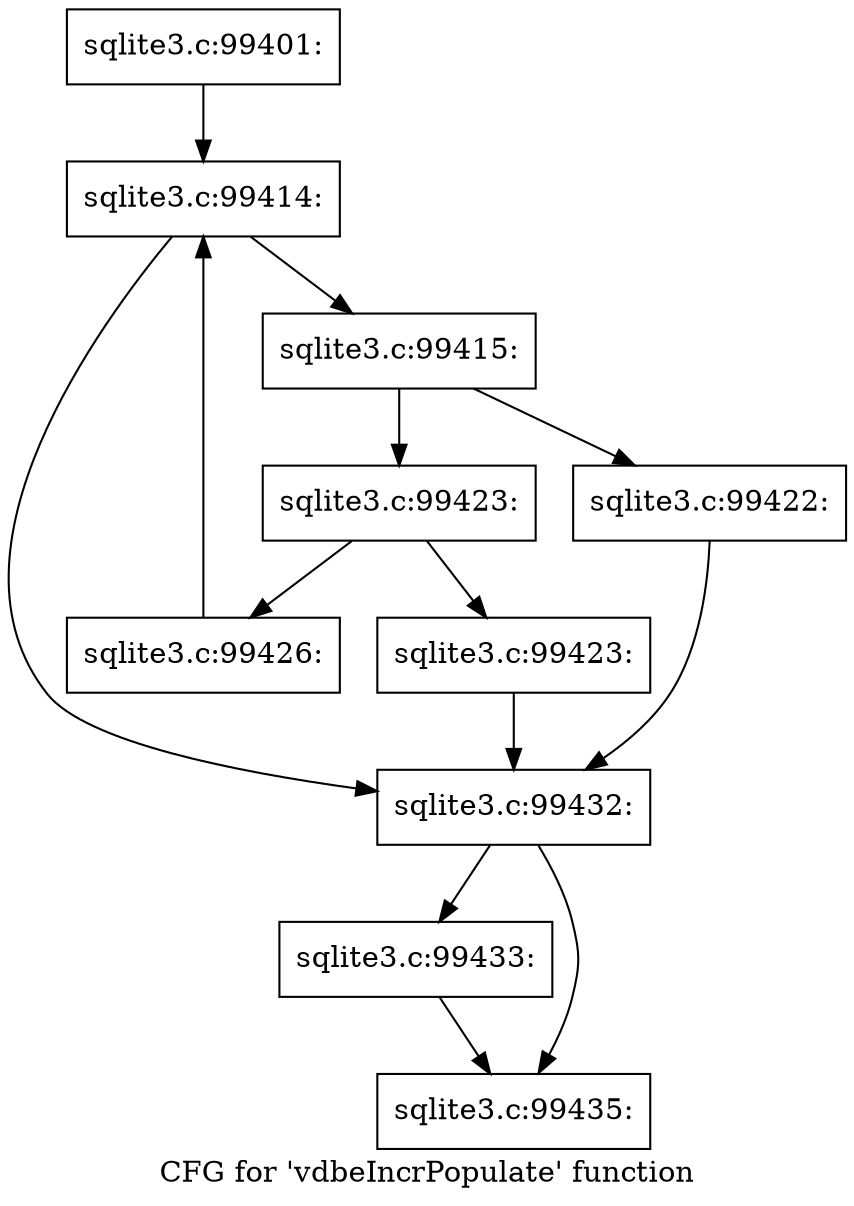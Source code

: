 digraph "CFG for 'vdbeIncrPopulate' function" {
	label="CFG for 'vdbeIncrPopulate' function";

	Node0x55c0f516ef10 [shape=record,label="{sqlite3.c:99401:}"];
	Node0x55c0f516ef10 -> Node0x55c0f782fc30;
	Node0x55c0f782fc30 [shape=record,label="{sqlite3.c:99414:}"];
	Node0x55c0f782fc30 -> Node0x55c0f782ffe0;
	Node0x55c0f782fc30 -> Node0x55c0f782fd90;
	Node0x55c0f782ffe0 [shape=record,label="{sqlite3.c:99415:}"];
	Node0x55c0f782ffe0 -> Node0x55c0f7831c00;
	Node0x55c0f782ffe0 -> Node0x55c0f7831c50;
	Node0x55c0f7831c00 [shape=record,label="{sqlite3.c:99422:}"];
	Node0x55c0f7831c00 -> Node0x55c0f782fd90;
	Node0x55c0f7831c50 [shape=record,label="{sqlite3.c:99423:}"];
	Node0x55c0f7831c50 -> Node0x55c0f78321b0;
	Node0x55c0f7831c50 -> Node0x55c0f7832200;
	Node0x55c0f78321b0 [shape=record,label="{sqlite3.c:99423:}"];
	Node0x55c0f78321b0 -> Node0x55c0f782fd90;
	Node0x55c0f7832200 [shape=record,label="{sqlite3.c:99426:}"];
	Node0x55c0f7832200 -> Node0x55c0f782fc30;
	Node0x55c0f782fd90 [shape=record,label="{sqlite3.c:99432:}"];
	Node0x55c0f782fd90 -> Node0x55c0f516e8b0;
	Node0x55c0f782fd90 -> Node0x55c0f7833cc0;
	Node0x55c0f516e8b0 [shape=record,label="{sqlite3.c:99433:}"];
	Node0x55c0f516e8b0 -> Node0x55c0f7833cc0;
	Node0x55c0f7833cc0 [shape=record,label="{sqlite3.c:99435:}"];
}
